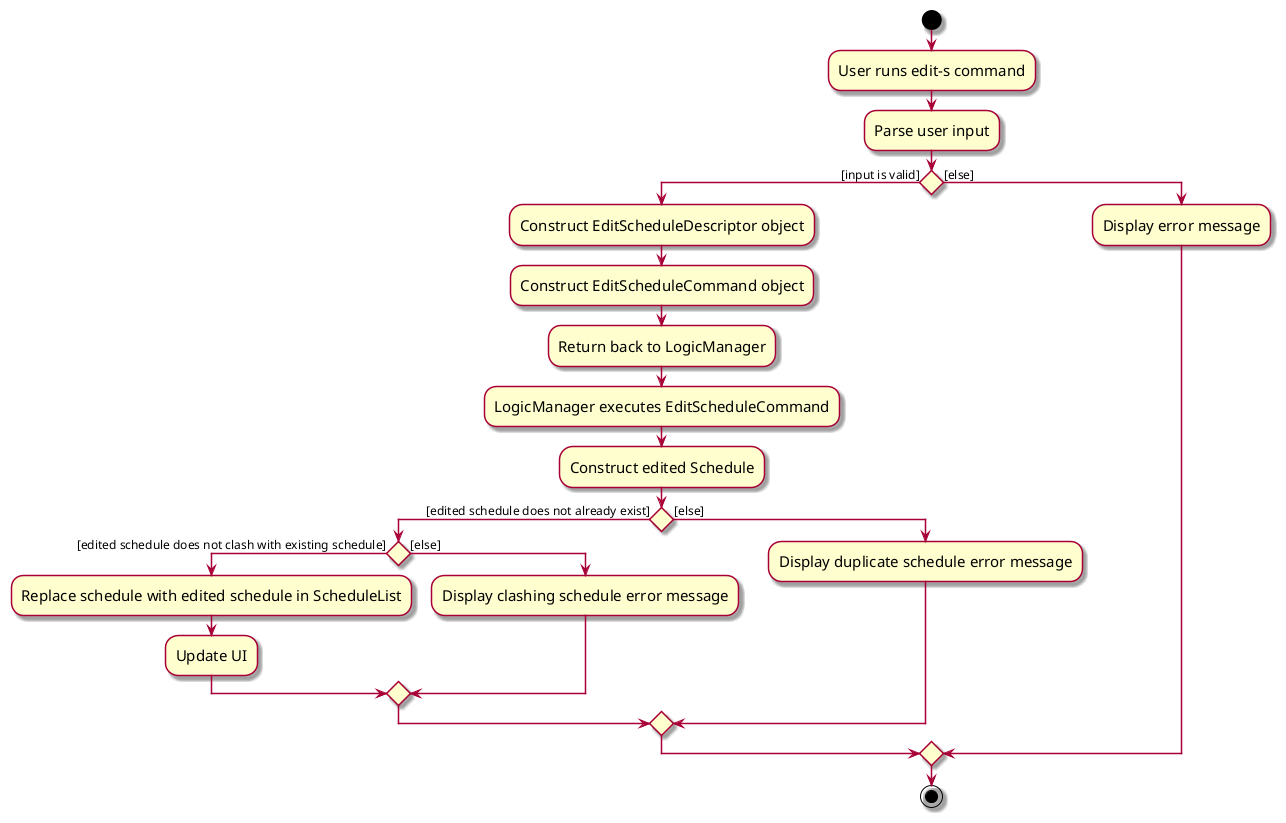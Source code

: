 @startuml
skin rose
skinparam ActivityFontSize 15
skinparam ArrowFontSize 12
start
:User runs edit-s command;

'Since the beta syntax does not support placing the condition outside the
'diamond we place it as the true branch instead.

:Parse user input;

if () then ([input is valid])
    :Construct EditScheduleDescriptor object;
    :Construct EditScheduleCommand object;
    :Return back to LogicManager;
    :LogicManager executes EditScheduleCommand;
    :Construct edited Schedule;
    if () then ([edited schedule does not already exist])
        if () then ([edited schedule does not clash with existing schedule])
            :Replace schedule with edited schedule in ScheduleList;
            :Update UI;
        else ([else])
            :Display clashing schedule error message;
        endif
    else ([else])
        :Display duplicate schedule error message;
    endif
else ([else])
:Display error message;

endif
stop
@enduml
